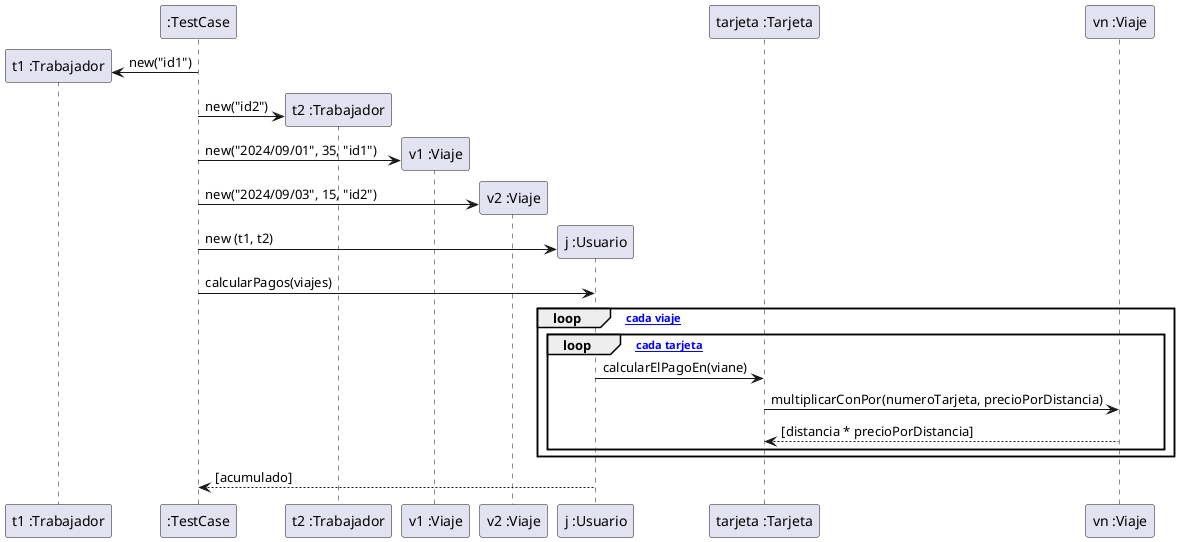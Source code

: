 @startuml

create "t1 :Trabajador"
":TestCase" -> "t1 :Trabajador": new("id1")
create "t2 :Trabajador"
":TestCase" -> "t2 :Trabajador": new("id2")

create "v1 :Viaje"
":TestCase" -> "v1 :Viaje": new("2024/09/01", 35, "id1")
create "v2 :Viaje"
":TestCase" -> "v2 :Viaje": new("2024/09/03", 15, "id2")

create "j :Usuario"
":TestCase" -> "j :Usuario": new (t1, t2)

":TestCase" -> "j :Usuario": calcularPagos(viajes)
loop [para cada viaje]
    loop [para cada tarjeta]
        "j :Usuario" -> "tarjeta :Tarjeta": calcularElPagoEn(viane)
        "tarjeta :Tarjeta" -> "vn :Viaje": multiplicarConPor(numeroTarjeta, precioPorDistancia)
        return [distancia * precioPorDistancia]
    end
end

"j :Usuario" --> ":TestCase": [acumulado]

@enduml